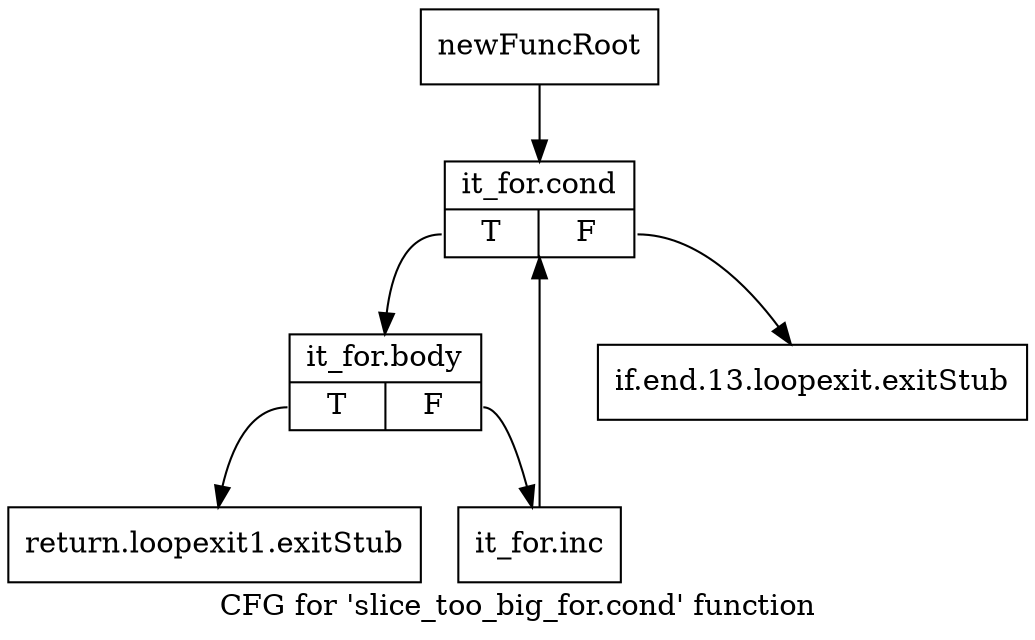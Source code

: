 digraph "CFG for 'slice_too_big_for.cond' function" {
	label="CFG for 'slice_too_big_for.cond' function";

	Node0x259c720 [shape=record,label="{newFuncRoot}"];
	Node0x259c720 -> Node0x259c810;
	Node0x259c770 [shape=record,label="{if.end.13.loopexit.exitStub}"];
	Node0x259c7c0 [shape=record,label="{return.loopexit1.exitStub}"];
	Node0x259c810 [shape=record,label="{it_for.cond|{<s0>T|<s1>F}}"];
	Node0x259c810:s0 -> Node0x259c860;
	Node0x259c810:s1 -> Node0x259c770;
	Node0x259c860 [shape=record,label="{it_for.body|{<s0>T|<s1>F}}"];
	Node0x259c860:s0 -> Node0x259c7c0;
	Node0x259c860:s1 -> Node0x259c8b0;
	Node0x259c8b0 [shape=record,label="{it_for.inc}"];
	Node0x259c8b0 -> Node0x259c810;
}
